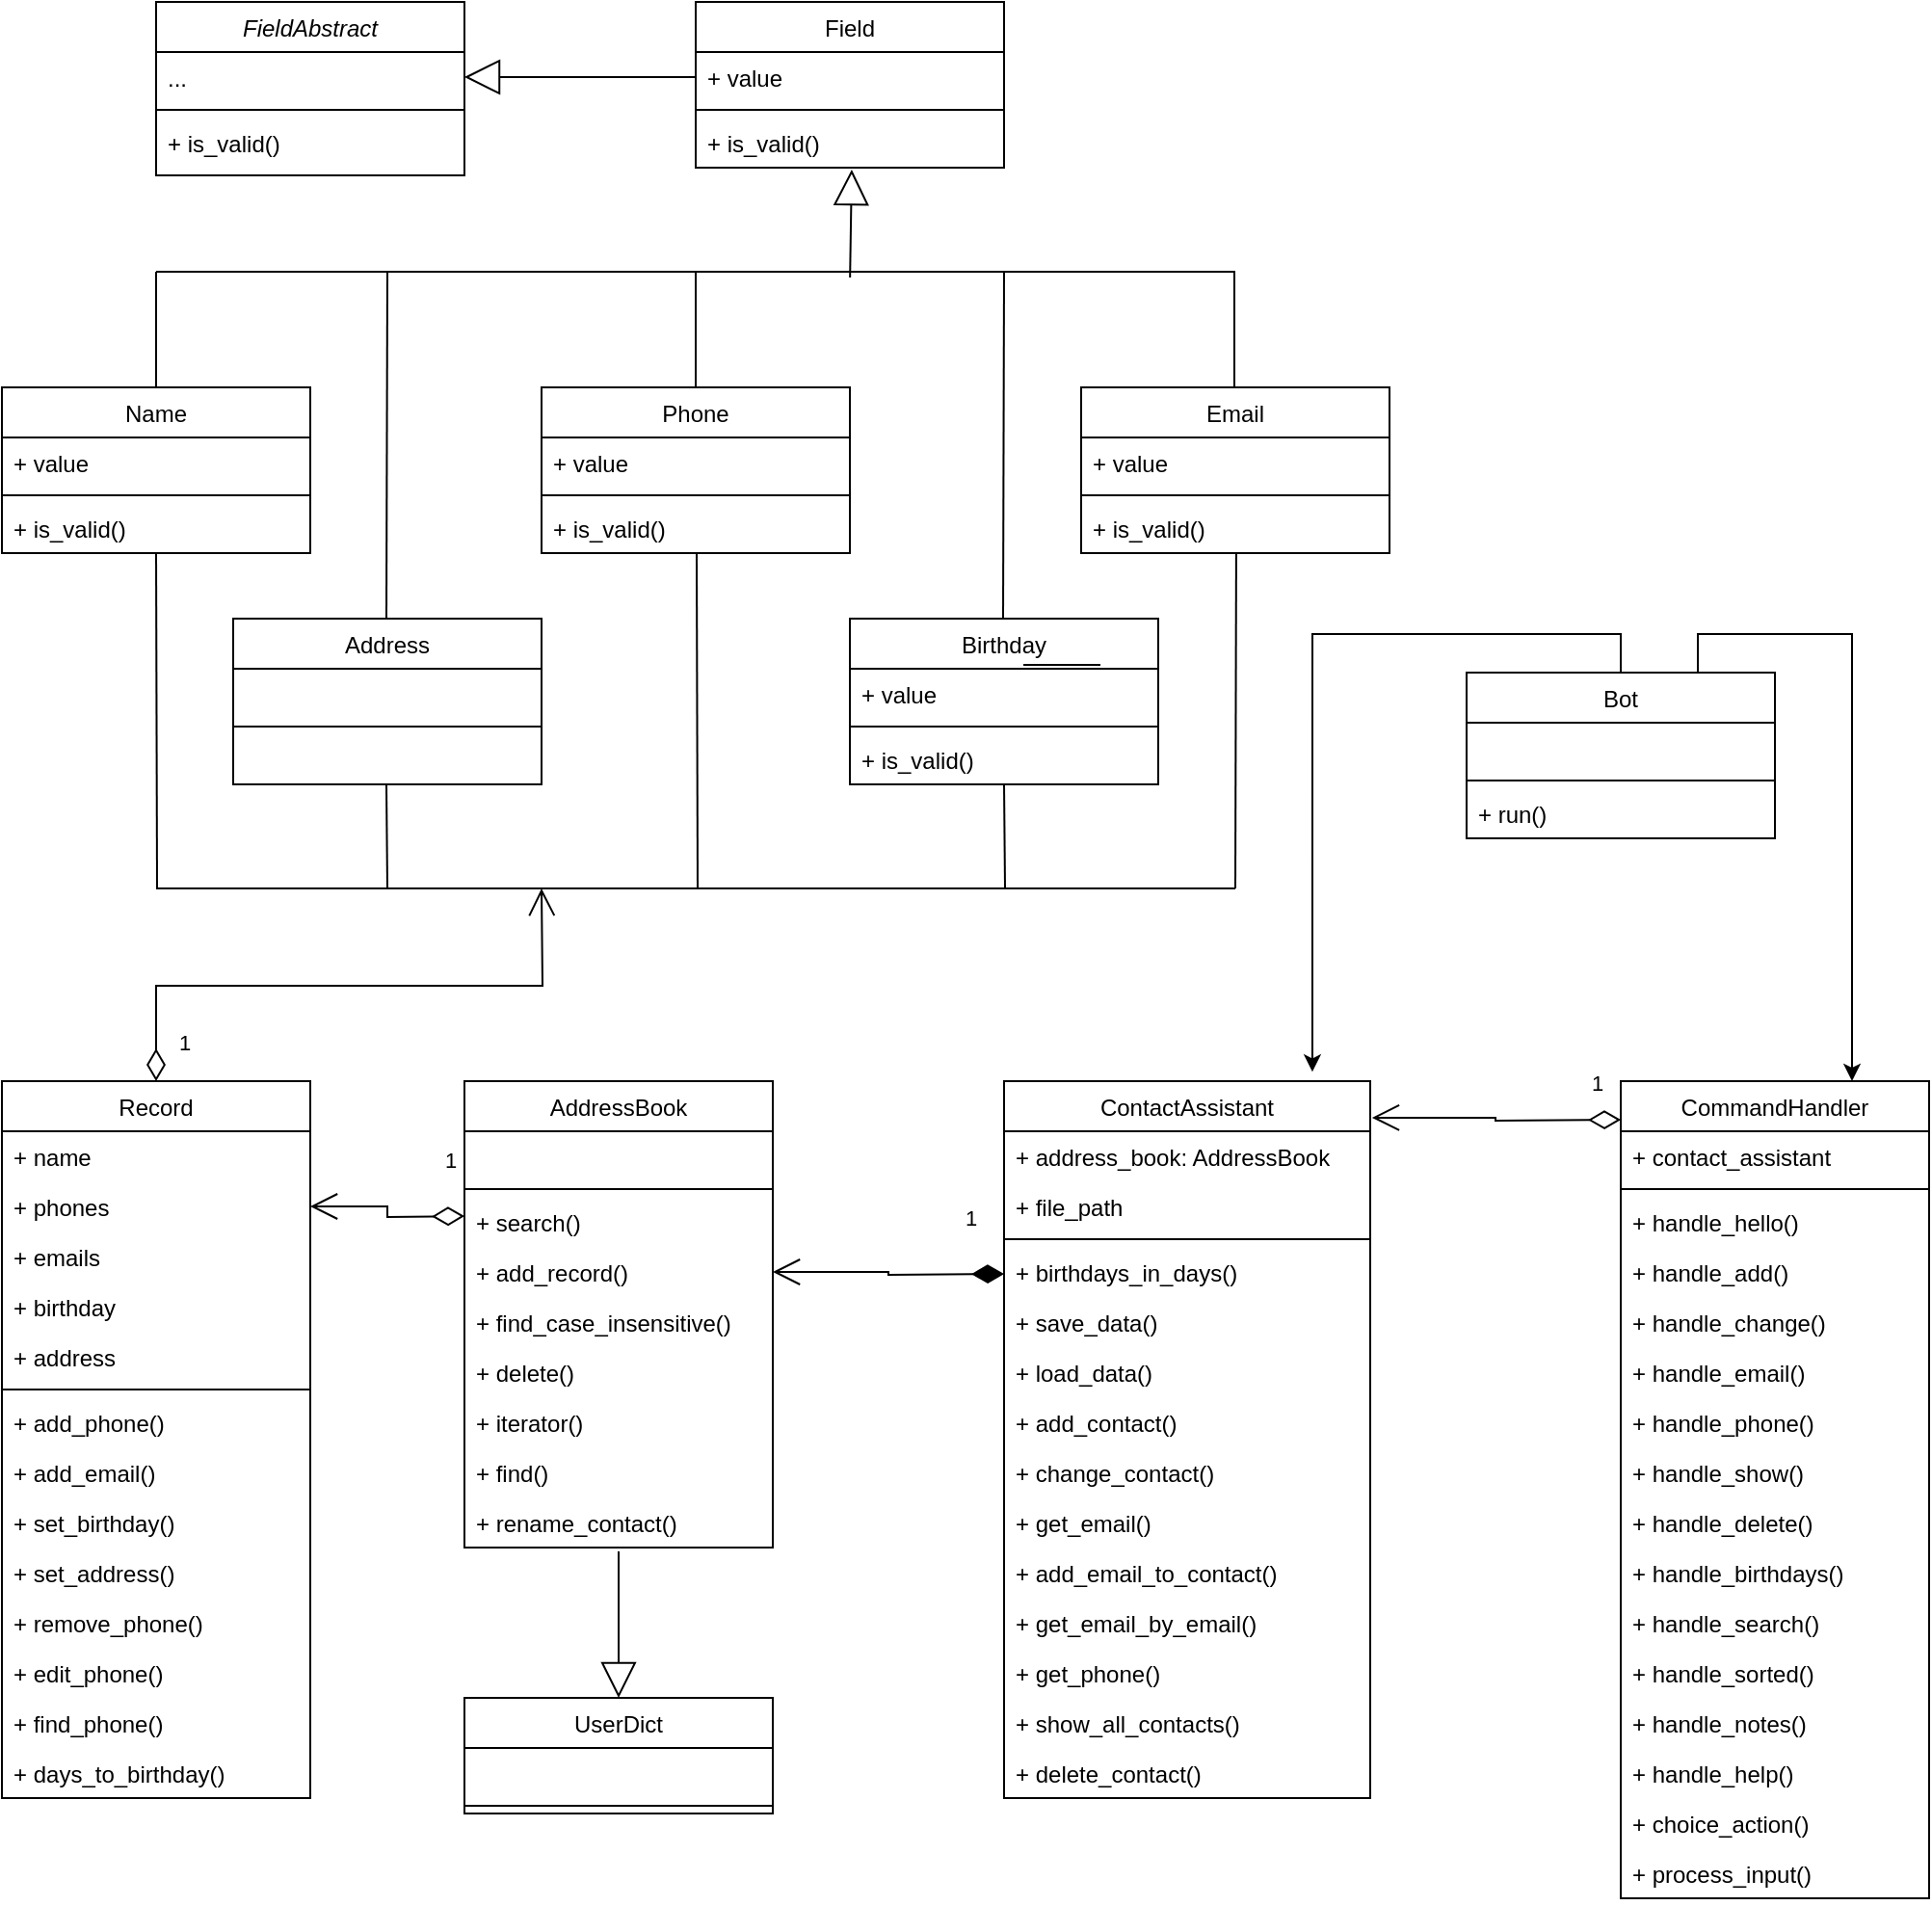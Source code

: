 <mxfile version="24.0.0" type="github">
  <diagram id="C5RBs43oDa-KdzZeNtuy" name="Page-1">
    <mxGraphModel dx="1394" dy="820" grid="1" gridSize="10" guides="1" tooltips="1" connect="1" arrows="1" fold="1" page="1" pageScale="1" pageWidth="827" pageHeight="1169" math="0" shadow="0">
      <root>
        <mxCell id="WIyWlLk6GJQsqaUBKTNV-0" />
        <mxCell id="WIyWlLk6GJQsqaUBKTNV-1" parent="WIyWlLk6GJQsqaUBKTNV-0" />
        <mxCell id="TdaEQUvyKpU_Swf0FTRU-17" value="FieldAbstract" style="swimlane;fontStyle=2;align=center;verticalAlign=top;childLayout=stackLayout;horizontal=1;startSize=26;horizontalStack=0;resizeParent=1;resizeLast=0;collapsible=1;marginBottom=0;rounded=0;shadow=0;strokeWidth=1;" vertex="1" parent="WIyWlLk6GJQsqaUBKTNV-1">
          <mxGeometry x="120" y="80" width="160" height="90" as="geometry">
            <mxRectangle x="230" y="140" width="160" height="26" as="alternateBounds" />
          </mxGeometry>
        </mxCell>
        <mxCell id="TdaEQUvyKpU_Swf0FTRU-20" value="..." style="text;align=left;verticalAlign=top;spacingLeft=4;spacingRight=4;overflow=hidden;rotatable=0;points=[[0,0.5],[1,0.5]];portConstraint=eastwest;rounded=0;shadow=0;html=0;" vertex="1" parent="TdaEQUvyKpU_Swf0FTRU-17">
          <mxGeometry y="26" width="160" height="26" as="geometry" />
        </mxCell>
        <mxCell id="TdaEQUvyKpU_Swf0FTRU-21" value="" style="line;html=1;strokeWidth=1;align=left;verticalAlign=middle;spacingTop=-1;spacingLeft=3;spacingRight=3;rotatable=0;labelPosition=right;points=[];portConstraint=eastwest;" vertex="1" parent="TdaEQUvyKpU_Swf0FTRU-17">
          <mxGeometry y="52" width="160" height="8" as="geometry" />
        </mxCell>
        <mxCell id="TdaEQUvyKpU_Swf0FTRU-22" value="+ is_valid()" style="text;align=left;verticalAlign=top;spacingLeft=4;spacingRight=4;overflow=hidden;rotatable=0;points=[[0,0.5],[1,0.5]];portConstraint=eastwest;" vertex="1" parent="TdaEQUvyKpU_Swf0FTRU-17">
          <mxGeometry y="60" width="160" height="26" as="geometry" />
        </mxCell>
        <mxCell id="TdaEQUvyKpU_Swf0FTRU-23" value="&lt;span style=&quot;font-weight: normal;&quot;&gt;Field&lt;/span&gt;" style="swimlane;fontStyle=1;align=center;verticalAlign=top;childLayout=stackLayout;horizontal=1;startSize=26;horizontalStack=0;resizeParent=1;resizeParentMax=0;resizeLast=0;collapsible=1;marginBottom=0;whiteSpace=wrap;html=1;" vertex="1" parent="WIyWlLk6GJQsqaUBKTNV-1">
          <mxGeometry x="400" y="80" width="160" height="86" as="geometry" />
        </mxCell>
        <mxCell id="TdaEQUvyKpU_Swf0FTRU-24" value="+ value" style="text;strokeColor=none;fillColor=none;align=left;verticalAlign=top;spacingLeft=4;spacingRight=4;overflow=hidden;rotatable=0;points=[[0,0.5],[1,0.5]];portConstraint=eastwest;whiteSpace=wrap;html=1;" vertex="1" parent="TdaEQUvyKpU_Swf0FTRU-23">
          <mxGeometry y="26" width="160" height="26" as="geometry" />
        </mxCell>
        <mxCell id="TdaEQUvyKpU_Swf0FTRU-25" value="" style="line;strokeWidth=1;fillColor=none;align=left;verticalAlign=middle;spacingTop=-1;spacingLeft=3;spacingRight=3;rotatable=0;labelPosition=right;points=[];portConstraint=eastwest;strokeColor=inherit;" vertex="1" parent="TdaEQUvyKpU_Swf0FTRU-23">
          <mxGeometry y="52" width="160" height="8" as="geometry" />
        </mxCell>
        <mxCell id="TdaEQUvyKpU_Swf0FTRU-26" value="+&amp;nbsp;is_valid()" style="text;strokeColor=none;fillColor=none;align=left;verticalAlign=top;spacingLeft=4;spacingRight=4;overflow=hidden;rotatable=0;points=[[0,0.5],[1,0.5]];portConstraint=eastwest;whiteSpace=wrap;html=1;" vertex="1" parent="TdaEQUvyKpU_Swf0FTRU-23">
          <mxGeometry y="60" width="160" height="26" as="geometry" />
        </mxCell>
        <mxCell id="TdaEQUvyKpU_Swf0FTRU-28" value="" style="endArrow=block;endSize=16;endFill=0;html=1;rounded=0;exitX=0;exitY=0.5;exitDx=0;exitDy=0;entryX=1;entryY=0.5;entryDx=0;entryDy=0;" edge="1" parent="WIyWlLk6GJQsqaUBKTNV-1" source="TdaEQUvyKpU_Swf0FTRU-24" target="TdaEQUvyKpU_Swf0FTRU-20">
          <mxGeometry width="160" relative="1" as="geometry">
            <mxPoint x="230" y="250" as="sourcePoint" />
            <mxPoint x="390" y="250" as="targetPoint" />
          </mxGeometry>
        </mxCell>
        <mxCell id="TdaEQUvyKpU_Swf0FTRU-29" value="&lt;span style=&quot;font-weight: normal;&quot;&gt;Name&lt;/span&gt;" style="swimlane;fontStyle=1;align=center;verticalAlign=top;childLayout=stackLayout;horizontal=1;startSize=26;horizontalStack=0;resizeParent=1;resizeParentMax=0;resizeLast=0;collapsible=1;marginBottom=0;whiteSpace=wrap;html=1;" vertex="1" parent="WIyWlLk6GJQsqaUBKTNV-1">
          <mxGeometry x="40" y="280" width="160" height="86" as="geometry" />
        </mxCell>
        <mxCell id="TdaEQUvyKpU_Swf0FTRU-30" value="+ value" style="text;strokeColor=none;fillColor=none;align=left;verticalAlign=top;spacingLeft=4;spacingRight=4;overflow=hidden;rotatable=0;points=[[0,0.5],[1,0.5]];portConstraint=eastwest;whiteSpace=wrap;html=1;" vertex="1" parent="TdaEQUvyKpU_Swf0FTRU-29">
          <mxGeometry y="26" width="160" height="26" as="geometry" />
        </mxCell>
        <mxCell id="TdaEQUvyKpU_Swf0FTRU-31" value="" style="line;strokeWidth=1;fillColor=none;align=left;verticalAlign=middle;spacingTop=-1;spacingLeft=3;spacingRight=3;rotatable=0;labelPosition=right;points=[];portConstraint=eastwest;strokeColor=inherit;" vertex="1" parent="TdaEQUvyKpU_Swf0FTRU-29">
          <mxGeometry y="52" width="160" height="8" as="geometry" />
        </mxCell>
        <mxCell id="TdaEQUvyKpU_Swf0FTRU-32" value="+&amp;nbsp;is_valid()" style="text;strokeColor=none;fillColor=none;align=left;verticalAlign=top;spacingLeft=4;spacingRight=4;overflow=hidden;rotatable=0;points=[[0,0.5],[1,0.5]];portConstraint=eastwest;whiteSpace=wrap;html=1;" vertex="1" parent="TdaEQUvyKpU_Swf0FTRU-29">
          <mxGeometry y="60" width="160" height="26" as="geometry" />
        </mxCell>
        <mxCell id="TdaEQUvyKpU_Swf0FTRU-33" value="&lt;span style=&quot;font-weight: normal;&quot;&gt;Phone&lt;/span&gt;" style="swimlane;fontStyle=1;align=center;verticalAlign=top;childLayout=stackLayout;horizontal=1;startSize=26;horizontalStack=0;resizeParent=1;resizeParentMax=0;resizeLast=0;collapsible=1;marginBottom=0;whiteSpace=wrap;html=1;" vertex="1" parent="WIyWlLk6GJQsqaUBKTNV-1">
          <mxGeometry x="320" y="280" width="160" height="86" as="geometry" />
        </mxCell>
        <mxCell id="TdaEQUvyKpU_Swf0FTRU-34" value="+ value" style="text;strokeColor=none;fillColor=none;align=left;verticalAlign=top;spacingLeft=4;spacingRight=4;overflow=hidden;rotatable=0;points=[[0,0.5],[1,0.5]];portConstraint=eastwest;whiteSpace=wrap;html=1;" vertex="1" parent="TdaEQUvyKpU_Swf0FTRU-33">
          <mxGeometry y="26" width="160" height="26" as="geometry" />
        </mxCell>
        <mxCell id="TdaEQUvyKpU_Swf0FTRU-35" value="" style="line;strokeWidth=1;fillColor=none;align=left;verticalAlign=middle;spacingTop=-1;spacingLeft=3;spacingRight=3;rotatable=0;labelPosition=right;points=[];portConstraint=eastwest;strokeColor=inherit;" vertex="1" parent="TdaEQUvyKpU_Swf0FTRU-33">
          <mxGeometry y="52" width="160" height="8" as="geometry" />
        </mxCell>
        <mxCell id="TdaEQUvyKpU_Swf0FTRU-36" value="+&amp;nbsp;is_valid()" style="text;strokeColor=none;fillColor=none;align=left;verticalAlign=top;spacingLeft=4;spacingRight=4;overflow=hidden;rotatable=0;points=[[0,0.5],[1,0.5]];portConstraint=eastwest;whiteSpace=wrap;html=1;" vertex="1" parent="TdaEQUvyKpU_Swf0FTRU-33">
          <mxGeometry y="60" width="160" height="26" as="geometry" />
        </mxCell>
        <mxCell id="TdaEQUvyKpU_Swf0FTRU-37" value="&lt;span style=&quot;font-weight: normal;&quot;&gt;Email&lt;/span&gt;" style="swimlane;fontStyle=1;align=center;verticalAlign=top;childLayout=stackLayout;horizontal=1;startSize=26;horizontalStack=0;resizeParent=1;resizeParentMax=0;resizeLast=0;collapsible=1;marginBottom=0;whiteSpace=wrap;html=1;" vertex="1" parent="WIyWlLk6GJQsqaUBKTNV-1">
          <mxGeometry x="600" y="280" width="160" height="86" as="geometry" />
        </mxCell>
        <mxCell id="TdaEQUvyKpU_Swf0FTRU-38" value="+ value" style="text;strokeColor=none;fillColor=none;align=left;verticalAlign=top;spacingLeft=4;spacingRight=4;overflow=hidden;rotatable=0;points=[[0,0.5],[1,0.5]];portConstraint=eastwest;whiteSpace=wrap;html=1;" vertex="1" parent="TdaEQUvyKpU_Swf0FTRU-37">
          <mxGeometry y="26" width="160" height="26" as="geometry" />
        </mxCell>
        <mxCell id="TdaEQUvyKpU_Swf0FTRU-39" value="" style="line;strokeWidth=1;fillColor=none;align=left;verticalAlign=middle;spacingTop=-1;spacingLeft=3;spacingRight=3;rotatable=0;labelPosition=right;points=[];portConstraint=eastwest;strokeColor=inherit;" vertex="1" parent="TdaEQUvyKpU_Swf0FTRU-37">
          <mxGeometry y="52" width="160" height="8" as="geometry" />
        </mxCell>
        <mxCell id="TdaEQUvyKpU_Swf0FTRU-40" value="+&amp;nbsp;is_valid()" style="text;strokeColor=none;fillColor=none;align=left;verticalAlign=top;spacingLeft=4;spacingRight=4;overflow=hidden;rotatable=0;points=[[0,0.5],[1,0.5]];portConstraint=eastwest;whiteSpace=wrap;html=1;" vertex="1" parent="TdaEQUvyKpU_Swf0FTRU-37">
          <mxGeometry y="60" width="160" height="26" as="geometry" />
        </mxCell>
        <mxCell id="TdaEQUvyKpU_Swf0FTRU-41" value="&lt;span style=&quot;font-weight: 400;&quot;&gt;Address&lt;/span&gt;" style="swimlane;fontStyle=1;align=center;verticalAlign=top;childLayout=stackLayout;horizontal=1;startSize=26;horizontalStack=0;resizeParent=1;resizeParentMax=0;resizeLast=0;collapsible=1;marginBottom=0;whiteSpace=wrap;html=1;" vertex="1" parent="WIyWlLk6GJQsqaUBKTNV-1">
          <mxGeometry x="160" y="400" width="160" height="86" as="geometry" />
        </mxCell>
        <mxCell id="TdaEQUvyKpU_Swf0FTRU-42" value="&amp;nbsp;" style="text;strokeColor=none;fillColor=none;align=left;verticalAlign=top;spacingLeft=4;spacingRight=4;overflow=hidden;rotatable=0;points=[[0,0.5],[1,0.5]];portConstraint=eastwest;whiteSpace=wrap;html=1;" vertex="1" parent="TdaEQUvyKpU_Swf0FTRU-41">
          <mxGeometry y="26" width="160" height="26" as="geometry" />
        </mxCell>
        <mxCell id="TdaEQUvyKpU_Swf0FTRU-43" value="" style="line;strokeWidth=1;fillColor=none;align=left;verticalAlign=middle;spacingTop=-1;spacingLeft=3;spacingRight=3;rotatable=0;labelPosition=right;points=[];portConstraint=eastwest;strokeColor=inherit;" vertex="1" parent="TdaEQUvyKpU_Swf0FTRU-41">
          <mxGeometry y="52" width="160" height="8" as="geometry" />
        </mxCell>
        <mxCell id="TdaEQUvyKpU_Swf0FTRU-44" value="&amp;nbsp;" style="text;strokeColor=none;fillColor=none;align=left;verticalAlign=top;spacingLeft=4;spacingRight=4;overflow=hidden;rotatable=0;points=[[0,0.5],[1,0.5]];portConstraint=eastwest;whiteSpace=wrap;html=1;" vertex="1" parent="TdaEQUvyKpU_Swf0FTRU-41">
          <mxGeometry y="60" width="160" height="26" as="geometry" />
        </mxCell>
        <mxCell id="TdaEQUvyKpU_Swf0FTRU-45" value="&lt;span style=&quot;font-weight: 400;&quot;&gt;Birthday&lt;/span&gt;" style="swimlane;fontStyle=1;align=center;verticalAlign=top;childLayout=stackLayout;horizontal=1;startSize=26;horizontalStack=0;resizeParent=1;resizeParentMax=0;resizeLast=0;collapsible=1;marginBottom=0;whiteSpace=wrap;html=1;" vertex="1" parent="WIyWlLk6GJQsqaUBKTNV-1">
          <mxGeometry x="480" y="400" width="160" height="86" as="geometry" />
        </mxCell>
        <mxCell id="TdaEQUvyKpU_Swf0FTRU-46" value="+ value" style="text;strokeColor=none;fillColor=none;align=left;verticalAlign=top;spacingLeft=4;spacingRight=4;overflow=hidden;rotatable=0;points=[[0,0.5],[1,0.5]];portConstraint=eastwest;whiteSpace=wrap;html=1;" vertex="1" parent="TdaEQUvyKpU_Swf0FTRU-45">
          <mxGeometry y="26" width="160" height="26" as="geometry" />
        </mxCell>
        <mxCell id="TdaEQUvyKpU_Swf0FTRU-47" value="" style="line;strokeWidth=1;fillColor=none;align=left;verticalAlign=middle;spacingTop=-1;spacingLeft=3;spacingRight=3;rotatable=0;labelPosition=right;points=[];portConstraint=eastwest;strokeColor=inherit;" vertex="1" parent="TdaEQUvyKpU_Swf0FTRU-45">
          <mxGeometry y="52" width="160" height="8" as="geometry" />
        </mxCell>
        <mxCell id="TdaEQUvyKpU_Swf0FTRU-48" value="+&amp;nbsp;is_valid()" style="text;strokeColor=none;fillColor=none;align=left;verticalAlign=top;spacingLeft=4;spacingRight=4;overflow=hidden;rotatable=0;points=[[0,0.5],[1,0.5]];portConstraint=eastwest;whiteSpace=wrap;html=1;" vertex="1" parent="TdaEQUvyKpU_Swf0FTRU-45">
          <mxGeometry y="60" width="160" height="26" as="geometry" />
        </mxCell>
        <mxCell id="TdaEQUvyKpU_Swf0FTRU-49" value="" style="endArrow=block;endSize=16;endFill=0;html=1;rounded=0;entryX=0.506;entryY=1.038;entryDx=0;entryDy=0;entryPerimeter=0;exitX=0.643;exitY=0.375;exitDx=0;exitDy=0;exitPerimeter=0;" edge="1" parent="WIyWlLk6GJQsqaUBKTNV-1" target="TdaEQUvyKpU_Swf0FTRU-26">
          <mxGeometry width="160" relative="1" as="geometry">
            <mxPoint x="480.08" y="223" as="sourcePoint" />
            <mxPoint x="480" y="190" as="targetPoint" />
          </mxGeometry>
        </mxCell>
        <mxCell id="TdaEQUvyKpU_Swf0FTRU-50" value="" style="line;strokeWidth=1;fillColor=none;align=left;verticalAlign=middle;spacingTop=-1;spacingLeft=3;spacingRight=3;rotatable=0;labelPosition=right;points=[];portConstraint=eastwest;strokeColor=inherit;" vertex="1" parent="WIyWlLk6GJQsqaUBKTNV-1">
          <mxGeometry x="570" y="420" width="40" height="8" as="geometry" />
        </mxCell>
        <mxCell id="TdaEQUvyKpU_Swf0FTRU-60" value="" style="endArrow=none;html=1;rounded=0;" edge="1" parent="WIyWlLk6GJQsqaUBKTNV-1">
          <mxGeometry width="50" height="50" relative="1" as="geometry">
            <mxPoint x="120" y="220" as="sourcePoint" />
            <mxPoint x="680" y="220" as="targetPoint" />
          </mxGeometry>
        </mxCell>
        <mxCell id="TdaEQUvyKpU_Swf0FTRU-61" value="" style="endArrow=none;html=1;rounded=0;" edge="1" parent="WIyWlLk6GJQsqaUBKTNV-1">
          <mxGeometry width="50" height="50" relative="1" as="geometry">
            <mxPoint x="120" y="280" as="sourcePoint" />
            <mxPoint x="120" y="220" as="targetPoint" />
          </mxGeometry>
        </mxCell>
        <mxCell id="TdaEQUvyKpU_Swf0FTRU-62" value="" style="endArrow=none;html=1;rounded=0;" edge="1" parent="WIyWlLk6GJQsqaUBKTNV-1">
          <mxGeometry width="50" height="50" relative="1" as="geometry">
            <mxPoint x="400" y="280" as="sourcePoint" />
            <mxPoint x="400" y="220" as="targetPoint" />
          </mxGeometry>
        </mxCell>
        <mxCell id="TdaEQUvyKpU_Swf0FTRU-63" value="" style="endArrow=none;html=1;rounded=0;" edge="1" parent="WIyWlLk6GJQsqaUBKTNV-1">
          <mxGeometry width="50" height="50" relative="1" as="geometry">
            <mxPoint x="679.5" y="280" as="sourcePoint" />
            <mxPoint x="679.5" y="220" as="targetPoint" />
          </mxGeometry>
        </mxCell>
        <mxCell id="TdaEQUvyKpU_Swf0FTRU-64" value="" style="endArrow=none;html=1;rounded=0;" edge="1" parent="WIyWlLk6GJQsqaUBKTNV-1">
          <mxGeometry width="50" height="50" relative="1" as="geometry">
            <mxPoint x="239.5" y="400" as="sourcePoint" />
            <mxPoint x="240" y="220" as="targetPoint" />
          </mxGeometry>
        </mxCell>
        <mxCell id="TdaEQUvyKpU_Swf0FTRU-65" value="" style="endArrow=none;html=1;rounded=0;" edge="1" parent="WIyWlLk6GJQsqaUBKTNV-1">
          <mxGeometry width="50" height="50" relative="1" as="geometry">
            <mxPoint x="559.5" y="400" as="sourcePoint" />
            <mxPoint x="560" y="220" as="targetPoint" />
          </mxGeometry>
        </mxCell>
        <mxCell id="TdaEQUvyKpU_Swf0FTRU-66" value="&lt;span style=&quot;font-weight: 400;&quot;&gt;Record&lt;/span&gt;" style="swimlane;fontStyle=1;align=center;verticalAlign=top;childLayout=stackLayout;horizontal=1;startSize=26;horizontalStack=0;resizeParent=1;resizeParentMax=0;resizeLast=0;collapsible=1;marginBottom=0;whiteSpace=wrap;html=1;" vertex="1" parent="WIyWlLk6GJQsqaUBKTNV-1">
          <mxGeometry x="40" y="640" width="160" height="372" as="geometry" />
        </mxCell>
        <mxCell id="TdaEQUvyKpU_Swf0FTRU-67" value="+ name" style="text;strokeColor=none;fillColor=none;align=left;verticalAlign=top;spacingLeft=4;spacingRight=4;overflow=hidden;rotatable=0;points=[[0,0.5],[1,0.5]];portConstraint=eastwest;whiteSpace=wrap;html=1;" vertex="1" parent="TdaEQUvyKpU_Swf0FTRU-66">
          <mxGeometry y="26" width="160" height="26" as="geometry" />
        </mxCell>
        <mxCell id="TdaEQUvyKpU_Swf0FTRU-70" value="+ phones" style="text;strokeColor=none;fillColor=none;align=left;verticalAlign=top;spacingLeft=4;spacingRight=4;overflow=hidden;rotatable=0;points=[[0,0.5],[1,0.5]];portConstraint=eastwest;whiteSpace=wrap;html=1;" vertex="1" parent="TdaEQUvyKpU_Swf0FTRU-66">
          <mxGeometry y="52" width="160" height="26" as="geometry" />
        </mxCell>
        <mxCell id="TdaEQUvyKpU_Swf0FTRU-73" value="+ emails" style="text;strokeColor=none;fillColor=none;align=left;verticalAlign=top;spacingLeft=4;spacingRight=4;overflow=hidden;rotatable=0;points=[[0,0.5],[1,0.5]];portConstraint=eastwest;whiteSpace=wrap;html=1;" vertex="1" parent="TdaEQUvyKpU_Swf0FTRU-66">
          <mxGeometry y="78" width="160" height="26" as="geometry" />
        </mxCell>
        <mxCell id="TdaEQUvyKpU_Swf0FTRU-72" value="+ birthday" style="text;strokeColor=none;fillColor=none;align=left;verticalAlign=top;spacingLeft=4;spacingRight=4;overflow=hidden;rotatable=0;points=[[0,0.5],[1,0.5]];portConstraint=eastwest;whiteSpace=wrap;html=1;" vertex="1" parent="TdaEQUvyKpU_Swf0FTRU-66">
          <mxGeometry y="104" width="160" height="26" as="geometry" />
        </mxCell>
        <mxCell id="TdaEQUvyKpU_Swf0FTRU-71" value="+ address" style="text;strokeColor=none;fillColor=none;align=left;verticalAlign=top;spacingLeft=4;spacingRight=4;overflow=hidden;rotatable=0;points=[[0,0.5],[1,0.5]];portConstraint=eastwest;whiteSpace=wrap;html=1;" vertex="1" parent="TdaEQUvyKpU_Swf0FTRU-66">
          <mxGeometry y="130" width="160" height="26" as="geometry" />
        </mxCell>
        <mxCell id="TdaEQUvyKpU_Swf0FTRU-68" value="" style="line;strokeWidth=1;fillColor=none;align=left;verticalAlign=middle;spacingTop=-1;spacingLeft=3;spacingRight=3;rotatable=0;labelPosition=right;points=[];portConstraint=eastwest;strokeColor=inherit;" vertex="1" parent="TdaEQUvyKpU_Swf0FTRU-66">
          <mxGeometry y="156" width="160" height="8" as="geometry" />
        </mxCell>
        <mxCell id="TdaEQUvyKpU_Swf0FTRU-78" value="+ add_phone()" style="text;strokeColor=none;fillColor=none;align=left;verticalAlign=top;spacingLeft=4;spacingRight=4;overflow=hidden;rotatable=0;points=[[0,0.5],[1,0.5]];portConstraint=eastwest;whiteSpace=wrap;html=1;" vertex="1" parent="TdaEQUvyKpU_Swf0FTRU-66">
          <mxGeometry y="164" width="160" height="26" as="geometry" />
        </mxCell>
        <mxCell id="TdaEQUvyKpU_Swf0FTRU-80" value="+ add_email()" style="text;strokeColor=none;fillColor=none;align=left;verticalAlign=top;spacingLeft=4;spacingRight=4;overflow=hidden;rotatable=0;points=[[0,0.5],[1,0.5]];portConstraint=eastwest;whiteSpace=wrap;html=1;" vertex="1" parent="TdaEQUvyKpU_Swf0FTRU-66">
          <mxGeometry y="190" width="160" height="26" as="geometry" />
        </mxCell>
        <mxCell id="TdaEQUvyKpU_Swf0FTRU-79" value="+ set_birthday()" style="text;strokeColor=none;fillColor=none;align=left;verticalAlign=top;spacingLeft=4;spacingRight=4;overflow=hidden;rotatable=0;points=[[0,0.5],[1,0.5]];portConstraint=eastwest;whiteSpace=wrap;html=1;" vertex="1" parent="TdaEQUvyKpU_Swf0FTRU-66">
          <mxGeometry y="216" width="160" height="26" as="geometry" />
        </mxCell>
        <mxCell id="TdaEQUvyKpU_Swf0FTRU-92" value="+ set_address()" style="text;strokeColor=none;fillColor=none;align=left;verticalAlign=top;spacingLeft=4;spacingRight=4;overflow=hidden;rotatable=0;points=[[0,0.5],[1,0.5]];portConstraint=eastwest;whiteSpace=wrap;html=1;" vertex="1" parent="TdaEQUvyKpU_Swf0FTRU-66">
          <mxGeometry y="242" width="160" height="26" as="geometry" />
        </mxCell>
        <mxCell id="TdaEQUvyKpU_Swf0FTRU-93" value="+ remove_phone()" style="text;strokeColor=none;fillColor=none;align=left;verticalAlign=top;spacingLeft=4;spacingRight=4;overflow=hidden;rotatable=0;points=[[0,0.5],[1,0.5]];portConstraint=eastwest;whiteSpace=wrap;html=1;" vertex="1" parent="TdaEQUvyKpU_Swf0FTRU-66">
          <mxGeometry y="268" width="160" height="26" as="geometry" />
        </mxCell>
        <mxCell id="TdaEQUvyKpU_Swf0FTRU-91" value="+ edit_phone()" style="text;strokeColor=none;fillColor=none;align=left;verticalAlign=top;spacingLeft=4;spacingRight=4;overflow=hidden;rotatable=0;points=[[0,0.5],[1,0.5]];portConstraint=eastwest;whiteSpace=wrap;html=1;" vertex="1" parent="TdaEQUvyKpU_Swf0FTRU-66">
          <mxGeometry y="294" width="160" height="26" as="geometry" />
        </mxCell>
        <mxCell id="TdaEQUvyKpU_Swf0FTRU-94" value="+ find_phone()" style="text;strokeColor=none;fillColor=none;align=left;verticalAlign=top;spacingLeft=4;spacingRight=4;overflow=hidden;rotatable=0;points=[[0,0.5],[1,0.5]];portConstraint=eastwest;whiteSpace=wrap;html=1;" vertex="1" parent="TdaEQUvyKpU_Swf0FTRU-66">
          <mxGeometry y="320" width="160" height="26" as="geometry" />
        </mxCell>
        <mxCell id="TdaEQUvyKpU_Swf0FTRU-95" value="+ days_to_birthday()" style="text;strokeColor=none;fillColor=none;align=left;verticalAlign=top;spacingLeft=4;spacingRight=4;overflow=hidden;rotatable=0;points=[[0,0.5],[1,0.5]];portConstraint=eastwest;whiteSpace=wrap;html=1;" vertex="1" parent="TdaEQUvyKpU_Swf0FTRU-66">
          <mxGeometry y="346" width="160" height="26" as="geometry" />
        </mxCell>
        <mxCell id="TdaEQUvyKpU_Swf0FTRU-84" value="" style="endArrow=none;html=1;rounded=0;" edge="1" parent="WIyWlLk6GJQsqaUBKTNV-1">
          <mxGeometry width="50" height="50" relative="1" as="geometry">
            <mxPoint x="120" y="540" as="sourcePoint" />
            <mxPoint x="680" y="540" as="targetPoint" />
          </mxGeometry>
        </mxCell>
        <mxCell id="TdaEQUvyKpU_Swf0FTRU-85" value="" style="endArrow=none;html=1;rounded=0;entryX=0.506;entryY=1.154;entryDx=0;entryDy=0;entryPerimeter=0;" edge="1" parent="WIyWlLk6GJQsqaUBKTNV-1">
          <mxGeometry width="50" height="50" relative="1" as="geometry">
            <mxPoint x="680" y="540" as="sourcePoint" />
            <mxPoint x="680.46" y="366.004" as="targetPoint" />
          </mxGeometry>
        </mxCell>
        <mxCell id="TdaEQUvyKpU_Swf0FTRU-86" value="" style="endArrow=none;html=1;rounded=0;entryX=0.506;entryY=1.154;entryDx=0;entryDy=0;entryPerimeter=0;" edge="1" parent="WIyWlLk6GJQsqaUBKTNV-1">
          <mxGeometry width="50" height="50" relative="1" as="geometry">
            <mxPoint x="401" y="540" as="sourcePoint" />
            <mxPoint x="400.5" y="366" as="targetPoint" />
          </mxGeometry>
        </mxCell>
        <mxCell id="TdaEQUvyKpU_Swf0FTRU-87" value="" style="endArrow=none;html=1;rounded=0;entryX=0.506;entryY=1.154;entryDx=0;entryDy=0;entryPerimeter=0;" edge="1" parent="WIyWlLk6GJQsqaUBKTNV-1">
          <mxGeometry width="50" height="50" relative="1" as="geometry">
            <mxPoint x="120.5" y="540" as="sourcePoint" />
            <mxPoint x="120" y="366" as="targetPoint" />
          </mxGeometry>
        </mxCell>
        <mxCell id="TdaEQUvyKpU_Swf0FTRU-88" value="" style="endArrow=none;html=1;rounded=0;" edge="1" parent="WIyWlLk6GJQsqaUBKTNV-1">
          <mxGeometry width="50" height="50" relative="1" as="geometry">
            <mxPoint x="240" y="540" as="sourcePoint" />
            <mxPoint x="239.5" y="486" as="targetPoint" />
          </mxGeometry>
        </mxCell>
        <mxCell id="TdaEQUvyKpU_Swf0FTRU-89" value="" style="endArrow=none;html=1;rounded=0;" edge="1" parent="WIyWlLk6GJQsqaUBKTNV-1">
          <mxGeometry width="50" height="50" relative="1" as="geometry">
            <mxPoint x="560.5" y="540" as="sourcePoint" />
            <mxPoint x="560" y="486" as="targetPoint" />
          </mxGeometry>
        </mxCell>
        <mxCell id="TdaEQUvyKpU_Swf0FTRU-90" value="1" style="endArrow=open;html=1;endSize=12;startArrow=diamondThin;startSize=14;startFill=0;edgeStyle=orthogonalEdgeStyle;align=left;verticalAlign=bottom;rounded=0;exitX=0.5;exitY=0;exitDx=0;exitDy=0;" edge="1" parent="WIyWlLk6GJQsqaUBKTNV-1" source="TdaEQUvyKpU_Swf0FTRU-66">
          <mxGeometry x="-0.923" y="-10" relative="1" as="geometry">
            <mxPoint x="240" y="600" as="sourcePoint" />
            <mxPoint x="320" y="540" as="targetPoint" />
            <mxPoint as="offset" />
          </mxGeometry>
        </mxCell>
        <mxCell id="TdaEQUvyKpU_Swf0FTRU-97" value="&lt;span style=&quot;font-weight: 400;&quot;&gt;AddressBook&lt;/span&gt;" style="swimlane;fontStyle=1;align=center;verticalAlign=top;childLayout=stackLayout;horizontal=1;startSize=26;horizontalStack=0;resizeParent=1;resizeParentMax=0;resizeLast=0;collapsible=1;marginBottom=0;whiteSpace=wrap;html=1;" vertex="1" parent="WIyWlLk6GJQsqaUBKTNV-1">
          <mxGeometry x="280" y="640" width="160" height="242" as="geometry" />
        </mxCell>
        <mxCell id="TdaEQUvyKpU_Swf0FTRU-98" value="&amp;nbsp;" style="text;strokeColor=none;fillColor=none;align=left;verticalAlign=top;spacingLeft=4;spacingRight=4;overflow=hidden;rotatable=0;points=[[0,0.5],[1,0.5]];portConstraint=eastwest;whiteSpace=wrap;html=1;" vertex="1" parent="TdaEQUvyKpU_Swf0FTRU-97">
          <mxGeometry y="26" width="160" height="26" as="geometry" />
        </mxCell>
        <mxCell id="TdaEQUvyKpU_Swf0FTRU-99" value="" style="line;strokeWidth=1;fillColor=none;align=left;verticalAlign=middle;spacingTop=-1;spacingLeft=3;spacingRight=3;rotatable=0;labelPosition=right;points=[];portConstraint=eastwest;strokeColor=inherit;" vertex="1" parent="TdaEQUvyKpU_Swf0FTRU-97">
          <mxGeometry y="52" width="160" height="8" as="geometry" />
        </mxCell>
        <mxCell id="TdaEQUvyKpU_Swf0FTRU-100" value="+ search()" style="text;strokeColor=none;fillColor=none;align=left;verticalAlign=top;spacingLeft=4;spacingRight=4;overflow=hidden;rotatable=0;points=[[0,0.5],[1,0.5]];portConstraint=eastwest;whiteSpace=wrap;html=1;" vertex="1" parent="TdaEQUvyKpU_Swf0FTRU-97">
          <mxGeometry y="60" width="160" height="26" as="geometry" />
        </mxCell>
        <mxCell id="TdaEQUvyKpU_Swf0FTRU-107" value="+ add_record()" style="text;strokeColor=none;fillColor=none;align=left;verticalAlign=top;spacingLeft=4;spacingRight=4;overflow=hidden;rotatable=0;points=[[0,0.5],[1,0.5]];portConstraint=eastwest;whiteSpace=wrap;html=1;" vertex="1" parent="TdaEQUvyKpU_Swf0FTRU-97">
          <mxGeometry y="86" width="160" height="26" as="geometry" />
        </mxCell>
        <mxCell id="TdaEQUvyKpU_Swf0FTRU-109" value="+ find_case_insensitive()" style="text;strokeColor=none;fillColor=none;align=left;verticalAlign=top;spacingLeft=4;spacingRight=4;overflow=hidden;rotatable=0;points=[[0,0.5],[1,0.5]];portConstraint=eastwest;whiteSpace=wrap;html=1;" vertex="1" parent="TdaEQUvyKpU_Swf0FTRU-97">
          <mxGeometry y="112" width="160" height="26" as="geometry" />
        </mxCell>
        <mxCell id="TdaEQUvyKpU_Swf0FTRU-111" value="+ delete()" style="text;strokeColor=none;fillColor=none;align=left;verticalAlign=top;spacingLeft=4;spacingRight=4;overflow=hidden;rotatable=0;points=[[0,0.5],[1,0.5]];portConstraint=eastwest;whiteSpace=wrap;html=1;" vertex="1" parent="TdaEQUvyKpU_Swf0FTRU-97">
          <mxGeometry y="138" width="160" height="26" as="geometry" />
        </mxCell>
        <mxCell id="TdaEQUvyKpU_Swf0FTRU-110" value="+ iterator()" style="text;strokeColor=none;fillColor=none;align=left;verticalAlign=top;spacingLeft=4;spacingRight=4;overflow=hidden;rotatable=0;points=[[0,0.5],[1,0.5]];portConstraint=eastwest;whiteSpace=wrap;html=1;" vertex="1" parent="TdaEQUvyKpU_Swf0FTRU-97">
          <mxGeometry y="164" width="160" height="26" as="geometry" />
        </mxCell>
        <mxCell id="TdaEQUvyKpU_Swf0FTRU-108" value="+ find()" style="text;strokeColor=none;fillColor=none;align=left;verticalAlign=top;spacingLeft=4;spacingRight=4;overflow=hidden;rotatable=0;points=[[0,0.5],[1,0.5]];portConstraint=eastwest;whiteSpace=wrap;html=1;" vertex="1" parent="TdaEQUvyKpU_Swf0FTRU-97">
          <mxGeometry y="190" width="160" height="26" as="geometry" />
        </mxCell>
        <mxCell id="TdaEQUvyKpU_Swf0FTRU-106" value="+ rename_contact()" style="text;strokeColor=none;fillColor=none;align=left;verticalAlign=top;spacingLeft=4;spacingRight=4;overflow=hidden;rotatable=0;points=[[0,0.5],[1,0.5]];portConstraint=eastwest;whiteSpace=wrap;html=1;" vertex="1" parent="TdaEQUvyKpU_Swf0FTRU-97">
          <mxGeometry y="216" width="160" height="26" as="geometry" />
        </mxCell>
        <mxCell id="TdaEQUvyKpU_Swf0FTRU-101" value="&lt;span style=&quot;font-weight: 400;&quot;&gt;UserDict&lt;/span&gt;" style="swimlane;fontStyle=1;align=center;verticalAlign=top;childLayout=stackLayout;horizontal=1;startSize=26;horizontalStack=0;resizeParent=1;resizeParentMax=0;resizeLast=0;collapsible=1;marginBottom=0;whiteSpace=wrap;html=1;" vertex="1" parent="WIyWlLk6GJQsqaUBKTNV-1">
          <mxGeometry x="280" y="960" width="160" height="60" as="geometry" />
        </mxCell>
        <mxCell id="TdaEQUvyKpU_Swf0FTRU-102" value="&amp;nbsp;" style="text;strokeColor=none;fillColor=none;align=left;verticalAlign=top;spacingLeft=4;spacingRight=4;overflow=hidden;rotatable=0;points=[[0,0.5],[1,0.5]];portConstraint=eastwest;whiteSpace=wrap;html=1;" vertex="1" parent="TdaEQUvyKpU_Swf0FTRU-101">
          <mxGeometry y="26" width="160" height="26" as="geometry" />
        </mxCell>
        <mxCell id="TdaEQUvyKpU_Swf0FTRU-103" value="" style="line;strokeWidth=1;fillColor=none;align=left;verticalAlign=middle;spacingTop=-1;spacingLeft=3;spacingRight=3;rotatable=0;labelPosition=right;points=[];portConstraint=eastwest;strokeColor=inherit;" vertex="1" parent="TdaEQUvyKpU_Swf0FTRU-101">
          <mxGeometry y="52" width="160" height="8" as="geometry" />
        </mxCell>
        <mxCell id="TdaEQUvyKpU_Swf0FTRU-105" value="" style="endArrow=block;endSize=16;endFill=0;html=1;rounded=0;exitX=0.5;exitY=1.077;exitDx=0;exitDy=0;exitPerimeter=0;entryX=0.5;entryY=0;entryDx=0;entryDy=0;" edge="1" parent="WIyWlLk6GJQsqaUBKTNV-1" source="TdaEQUvyKpU_Swf0FTRU-106" target="TdaEQUvyKpU_Swf0FTRU-101">
          <mxGeometry width="160" relative="1" as="geometry">
            <mxPoint x="360" y="920" as="sourcePoint" />
            <mxPoint x="440" y="920" as="targetPoint" />
          </mxGeometry>
        </mxCell>
        <mxCell id="TdaEQUvyKpU_Swf0FTRU-113" value="&lt;span style=&quot;font-weight: 400;&quot;&gt;ContactAssistant&lt;/span&gt;" style="swimlane;fontStyle=1;align=center;verticalAlign=top;childLayout=stackLayout;horizontal=1;startSize=26;horizontalStack=0;resizeParent=1;resizeParentMax=0;resizeLast=0;collapsible=1;marginBottom=0;whiteSpace=wrap;html=1;" vertex="1" parent="WIyWlLk6GJQsqaUBKTNV-1">
          <mxGeometry x="560" y="640" width="190" height="372" as="geometry" />
        </mxCell>
        <mxCell id="TdaEQUvyKpU_Swf0FTRU-114" value="+ address_book: AddressBook" style="text;strokeColor=none;fillColor=none;align=left;verticalAlign=top;spacingLeft=4;spacingRight=4;overflow=hidden;rotatable=0;points=[[0,0.5],[1,0.5]];portConstraint=eastwest;whiteSpace=wrap;html=1;" vertex="1" parent="TdaEQUvyKpU_Swf0FTRU-113">
          <mxGeometry y="26" width="190" height="26" as="geometry" />
        </mxCell>
        <mxCell id="TdaEQUvyKpU_Swf0FTRU-117" value="+ file_path" style="text;strokeColor=none;fillColor=none;align=left;verticalAlign=top;spacingLeft=4;spacingRight=4;overflow=hidden;rotatable=0;points=[[0,0.5],[1,0.5]];portConstraint=eastwest;whiteSpace=wrap;html=1;" vertex="1" parent="TdaEQUvyKpU_Swf0FTRU-113">
          <mxGeometry y="52" width="190" height="26" as="geometry" />
        </mxCell>
        <mxCell id="TdaEQUvyKpU_Swf0FTRU-115" value="" style="line;strokeWidth=1;fillColor=none;align=left;verticalAlign=middle;spacingTop=-1;spacingLeft=3;spacingRight=3;rotatable=0;labelPosition=right;points=[];portConstraint=eastwest;strokeColor=inherit;" vertex="1" parent="TdaEQUvyKpU_Swf0FTRU-113">
          <mxGeometry y="78" width="190" height="8" as="geometry" />
        </mxCell>
        <mxCell id="TdaEQUvyKpU_Swf0FTRU-116" value="+ birthdays_in_days()" style="text;strokeColor=none;fillColor=none;align=left;verticalAlign=top;spacingLeft=4;spacingRight=4;overflow=hidden;rotatable=0;points=[[0,0.5],[1,0.5]];portConstraint=eastwest;whiteSpace=wrap;html=1;" vertex="1" parent="TdaEQUvyKpU_Swf0FTRU-113">
          <mxGeometry y="86" width="190" height="26" as="geometry" />
        </mxCell>
        <mxCell id="TdaEQUvyKpU_Swf0FTRU-120" value="+ save_data()" style="text;strokeColor=none;fillColor=none;align=left;verticalAlign=top;spacingLeft=4;spacingRight=4;overflow=hidden;rotatable=0;points=[[0,0.5],[1,0.5]];portConstraint=eastwest;whiteSpace=wrap;html=1;" vertex="1" parent="TdaEQUvyKpU_Swf0FTRU-113">
          <mxGeometry y="112" width="190" height="26" as="geometry" />
        </mxCell>
        <mxCell id="TdaEQUvyKpU_Swf0FTRU-121" value="+ load_data()" style="text;strokeColor=none;fillColor=none;align=left;verticalAlign=top;spacingLeft=4;spacingRight=4;overflow=hidden;rotatable=0;points=[[0,0.5],[1,0.5]];portConstraint=eastwest;whiteSpace=wrap;html=1;" vertex="1" parent="TdaEQUvyKpU_Swf0FTRU-113">
          <mxGeometry y="138" width="190" height="26" as="geometry" />
        </mxCell>
        <mxCell id="TdaEQUvyKpU_Swf0FTRU-122" value="+ add_contact()" style="text;strokeColor=none;fillColor=none;align=left;verticalAlign=top;spacingLeft=4;spacingRight=4;overflow=hidden;rotatable=0;points=[[0,0.5],[1,0.5]];portConstraint=eastwest;whiteSpace=wrap;html=1;" vertex="1" parent="TdaEQUvyKpU_Swf0FTRU-113">
          <mxGeometry y="164" width="190" height="26" as="geometry" />
        </mxCell>
        <mxCell id="TdaEQUvyKpU_Swf0FTRU-123" value="+ change_contact()" style="text;strokeColor=none;fillColor=none;align=left;verticalAlign=top;spacingLeft=4;spacingRight=4;overflow=hidden;rotatable=0;points=[[0,0.5],[1,0.5]];portConstraint=eastwest;whiteSpace=wrap;html=1;" vertex="1" parent="TdaEQUvyKpU_Swf0FTRU-113">
          <mxGeometry y="190" width="190" height="26" as="geometry" />
        </mxCell>
        <mxCell id="TdaEQUvyKpU_Swf0FTRU-124" value="+ get_email()" style="text;strokeColor=none;fillColor=none;align=left;verticalAlign=top;spacingLeft=4;spacingRight=4;overflow=hidden;rotatable=0;points=[[0,0.5],[1,0.5]];portConstraint=eastwest;whiteSpace=wrap;html=1;" vertex="1" parent="TdaEQUvyKpU_Swf0FTRU-113">
          <mxGeometry y="216" width="190" height="26" as="geometry" />
        </mxCell>
        <mxCell id="TdaEQUvyKpU_Swf0FTRU-125" value="+ add_email_to_contact()" style="text;strokeColor=none;fillColor=none;align=left;verticalAlign=top;spacingLeft=4;spacingRight=4;overflow=hidden;rotatable=0;points=[[0,0.5],[1,0.5]];portConstraint=eastwest;whiteSpace=wrap;html=1;" vertex="1" parent="TdaEQUvyKpU_Swf0FTRU-113">
          <mxGeometry y="242" width="190" height="26" as="geometry" />
        </mxCell>
        <mxCell id="TdaEQUvyKpU_Swf0FTRU-126" value="+ get_email_by_email()" style="text;strokeColor=none;fillColor=none;align=left;verticalAlign=top;spacingLeft=4;spacingRight=4;overflow=hidden;rotatable=0;points=[[0,0.5],[1,0.5]];portConstraint=eastwest;whiteSpace=wrap;html=1;" vertex="1" parent="TdaEQUvyKpU_Swf0FTRU-113">
          <mxGeometry y="268" width="190" height="26" as="geometry" />
        </mxCell>
        <mxCell id="TdaEQUvyKpU_Swf0FTRU-119" value="+ get_phone()" style="text;strokeColor=none;fillColor=none;align=left;verticalAlign=top;spacingLeft=4;spacingRight=4;overflow=hidden;rotatable=0;points=[[0,0.5],[1,0.5]];portConstraint=eastwest;whiteSpace=wrap;html=1;" vertex="1" parent="TdaEQUvyKpU_Swf0FTRU-113">
          <mxGeometry y="294" width="190" height="26" as="geometry" />
        </mxCell>
        <mxCell id="TdaEQUvyKpU_Swf0FTRU-127" value="+ show_all_contacts()" style="text;strokeColor=none;fillColor=none;align=left;verticalAlign=top;spacingLeft=4;spacingRight=4;overflow=hidden;rotatable=0;points=[[0,0.5],[1,0.5]];portConstraint=eastwest;whiteSpace=wrap;html=1;" vertex="1" parent="TdaEQUvyKpU_Swf0FTRU-113">
          <mxGeometry y="320" width="190" height="26" as="geometry" />
        </mxCell>
        <mxCell id="TdaEQUvyKpU_Swf0FTRU-128" value="+ delete_contact()" style="text;strokeColor=none;fillColor=none;align=left;verticalAlign=top;spacingLeft=4;spacingRight=4;overflow=hidden;rotatable=0;points=[[0,0.5],[1,0.5]];portConstraint=eastwest;whiteSpace=wrap;html=1;" vertex="1" parent="TdaEQUvyKpU_Swf0FTRU-113">
          <mxGeometry y="346" width="190" height="26" as="geometry" />
        </mxCell>
        <mxCell id="TdaEQUvyKpU_Swf0FTRU-130" value="1" style="endArrow=open;html=1;endSize=12;startArrow=diamondThin;startSize=14;startFill=0;edgeStyle=orthogonalEdgeStyle;align=left;verticalAlign=bottom;rounded=0;" edge="1" parent="WIyWlLk6GJQsqaUBKTNV-1" target="TdaEQUvyKpU_Swf0FTRU-70">
          <mxGeometry x="-0.714" y="-20" relative="1" as="geometry">
            <mxPoint x="280" y="710" as="sourcePoint" />
            <mxPoint x="210" y="710" as="targetPoint" />
            <mxPoint as="offset" />
          </mxGeometry>
        </mxCell>
        <mxCell id="TdaEQUvyKpU_Swf0FTRU-131" value="1" style="endArrow=open;html=1;endSize=12;startArrow=diamondThin;startSize=14;startFill=1;edgeStyle=orthogonalEdgeStyle;align=left;verticalAlign=bottom;rounded=0;entryX=1;entryY=0.5;entryDx=0;entryDy=0;" edge="1" parent="WIyWlLk6GJQsqaUBKTNV-1" target="TdaEQUvyKpU_Swf0FTRU-107">
          <mxGeometry x="-0.636" y="-20" relative="1" as="geometry">
            <mxPoint x="560" y="740" as="sourcePoint" />
            <mxPoint x="450" y="740" as="targetPoint" />
            <mxPoint as="offset" />
          </mxGeometry>
        </mxCell>
        <mxCell id="TdaEQUvyKpU_Swf0FTRU-132" value="&lt;span style=&quot;font-weight: 400;&quot;&gt;CommandHandler&lt;/span&gt;" style="swimlane;fontStyle=1;align=center;verticalAlign=top;childLayout=stackLayout;horizontal=1;startSize=26;horizontalStack=0;resizeParent=1;resizeParentMax=0;resizeLast=0;collapsible=1;marginBottom=0;whiteSpace=wrap;html=1;" vertex="1" parent="WIyWlLk6GJQsqaUBKTNV-1">
          <mxGeometry x="880" y="640" width="160" height="424" as="geometry" />
        </mxCell>
        <mxCell id="TdaEQUvyKpU_Swf0FTRU-133" value="+ contact_assistant" style="text;strokeColor=none;fillColor=none;align=left;verticalAlign=top;spacingLeft=4;spacingRight=4;overflow=hidden;rotatable=0;points=[[0,0.5],[1,0.5]];portConstraint=eastwest;whiteSpace=wrap;html=1;" vertex="1" parent="TdaEQUvyKpU_Swf0FTRU-132">
          <mxGeometry y="26" width="160" height="26" as="geometry" />
        </mxCell>
        <mxCell id="TdaEQUvyKpU_Swf0FTRU-134" value="" style="line;strokeWidth=1;fillColor=none;align=left;verticalAlign=middle;spacingTop=-1;spacingLeft=3;spacingRight=3;rotatable=0;labelPosition=right;points=[];portConstraint=eastwest;strokeColor=inherit;" vertex="1" parent="TdaEQUvyKpU_Swf0FTRU-132">
          <mxGeometry y="52" width="160" height="8" as="geometry" />
        </mxCell>
        <mxCell id="TdaEQUvyKpU_Swf0FTRU-135" value="+ handle_hello()" style="text;strokeColor=none;fillColor=none;align=left;verticalAlign=top;spacingLeft=4;spacingRight=4;overflow=hidden;rotatable=0;points=[[0,0.5],[1,0.5]];portConstraint=eastwest;whiteSpace=wrap;html=1;" vertex="1" parent="TdaEQUvyKpU_Swf0FTRU-132">
          <mxGeometry y="60" width="160" height="26" as="geometry" />
        </mxCell>
        <mxCell id="TdaEQUvyKpU_Swf0FTRU-136" value="+ handle_add()" style="text;strokeColor=none;fillColor=none;align=left;verticalAlign=top;spacingLeft=4;spacingRight=4;overflow=hidden;rotatable=0;points=[[0,0.5],[1,0.5]];portConstraint=eastwest;whiteSpace=wrap;html=1;" vertex="1" parent="TdaEQUvyKpU_Swf0FTRU-132">
          <mxGeometry y="86" width="160" height="26" as="geometry" />
        </mxCell>
        <mxCell id="TdaEQUvyKpU_Swf0FTRU-137" value="+ handle_change()" style="text;strokeColor=none;fillColor=none;align=left;verticalAlign=top;spacingLeft=4;spacingRight=4;overflow=hidden;rotatable=0;points=[[0,0.5],[1,0.5]];portConstraint=eastwest;whiteSpace=wrap;html=1;" vertex="1" parent="TdaEQUvyKpU_Swf0FTRU-132">
          <mxGeometry y="112" width="160" height="26" as="geometry" />
        </mxCell>
        <mxCell id="TdaEQUvyKpU_Swf0FTRU-138" value="+ handle_email()" style="text;strokeColor=none;fillColor=none;align=left;verticalAlign=top;spacingLeft=4;spacingRight=4;overflow=hidden;rotatable=0;points=[[0,0.5],[1,0.5]];portConstraint=eastwest;whiteSpace=wrap;html=1;" vertex="1" parent="TdaEQUvyKpU_Swf0FTRU-132">
          <mxGeometry y="138" width="160" height="26" as="geometry" />
        </mxCell>
        <mxCell id="TdaEQUvyKpU_Swf0FTRU-139" value="+ handle_phone()" style="text;strokeColor=none;fillColor=none;align=left;verticalAlign=top;spacingLeft=4;spacingRight=4;overflow=hidden;rotatable=0;points=[[0,0.5],[1,0.5]];portConstraint=eastwest;whiteSpace=wrap;html=1;" vertex="1" parent="TdaEQUvyKpU_Swf0FTRU-132">
          <mxGeometry y="164" width="160" height="26" as="geometry" />
        </mxCell>
        <mxCell id="TdaEQUvyKpU_Swf0FTRU-140" value="+ handle_show()" style="text;strokeColor=none;fillColor=none;align=left;verticalAlign=top;spacingLeft=4;spacingRight=4;overflow=hidden;rotatable=0;points=[[0,0.5],[1,0.5]];portConstraint=eastwest;whiteSpace=wrap;html=1;" vertex="1" parent="TdaEQUvyKpU_Swf0FTRU-132">
          <mxGeometry y="190" width="160" height="26" as="geometry" />
        </mxCell>
        <mxCell id="TdaEQUvyKpU_Swf0FTRU-141" value="+ handle_delete()" style="text;strokeColor=none;fillColor=none;align=left;verticalAlign=top;spacingLeft=4;spacingRight=4;overflow=hidden;rotatable=0;points=[[0,0.5],[1,0.5]];portConstraint=eastwest;whiteSpace=wrap;html=1;" vertex="1" parent="TdaEQUvyKpU_Swf0FTRU-132">
          <mxGeometry y="216" width="160" height="26" as="geometry" />
        </mxCell>
        <mxCell id="TdaEQUvyKpU_Swf0FTRU-142" value="+ handle_birthdays()" style="text;strokeColor=none;fillColor=none;align=left;verticalAlign=top;spacingLeft=4;spacingRight=4;overflow=hidden;rotatable=0;points=[[0,0.5],[1,0.5]];portConstraint=eastwest;whiteSpace=wrap;html=1;" vertex="1" parent="TdaEQUvyKpU_Swf0FTRU-132">
          <mxGeometry y="242" width="160" height="26" as="geometry" />
        </mxCell>
        <mxCell id="TdaEQUvyKpU_Swf0FTRU-143" value="+ handle_search()" style="text;strokeColor=none;fillColor=none;align=left;verticalAlign=top;spacingLeft=4;spacingRight=4;overflow=hidden;rotatable=0;points=[[0,0.5],[1,0.5]];portConstraint=eastwest;whiteSpace=wrap;html=1;" vertex="1" parent="TdaEQUvyKpU_Swf0FTRU-132">
          <mxGeometry y="268" width="160" height="26" as="geometry" />
        </mxCell>
        <mxCell id="TdaEQUvyKpU_Swf0FTRU-144" value="+ handle_sorted()" style="text;strokeColor=none;fillColor=none;align=left;verticalAlign=top;spacingLeft=4;spacingRight=4;overflow=hidden;rotatable=0;points=[[0,0.5],[1,0.5]];portConstraint=eastwest;whiteSpace=wrap;html=1;" vertex="1" parent="TdaEQUvyKpU_Swf0FTRU-132">
          <mxGeometry y="294" width="160" height="26" as="geometry" />
        </mxCell>
        <mxCell id="TdaEQUvyKpU_Swf0FTRU-145" value="+ handle_notes()" style="text;strokeColor=none;fillColor=none;align=left;verticalAlign=top;spacingLeft=4;spacingRight=4;overflow=hidden;rotatable=0;points=[[0,0.5],[1,0.5]];portConstraint=eastwest;whiteSpace=wrap;html=1;" vertex="1" parent="TdaEQUvyKpU_Swf0FTRU-132">
          <mxGeometry y="320" width="160" height="26" as="geometry" />
        </mxCell>
        <mxCell id="TdaEQUvyKpU_Swf0FTRU-146" value="+ handle_help()" style="text;strokeColor=none;fillColor=none;align=left;verticalAlign=top;spacingLeft=4;spacingRight=4;overflow=hidden;rotatable=0;points=[[0,0.5],[1,0.5]];portConstraint=eastwest;whiteSpace=wrap;html=1;" vertex="1" parent="TdaEQUvyKpU_Swf0FTRU-132">
          <mxGeometry y="346" width="160" height="26" as="geometry" />
        </mxCell>
        <mxCell id="TdaEQUvyKpU_Swf0FTRU-147" value="+ choice_action()" style="text;strokeColor=none;fillColor=none;align=left;verticalAlign=top;spacingLeft=4;spacingRight=4;overflow=hidden;rotatable=0;points=[[0,0.5],[1,0.5]];portConstraint=eastwest;whiteSpace=wrap;html=1;" vertex="1" parent="TdaEQUvyKpU_Swf0FTRU-132">
          <mxGeometry y="372" width="160" height="26" as="geometry" />
        </mxCell>
        <mxCell id="TdaEQUvyKpU_Swf0FTRU-148" value="+ process_input()" style="text;strokeColor=none;fillColor=none;align=left;verticalAlign=top;spacingLeft=4;spacingRight=4;overflow=hidden;rotatable=0;points=[[0,0.5],[1,0.5]];portConstraint=eastwest;whiteSpace=wrap;html=1;" vertex="1" parent="TdaEQUvyKpU_Swf0FTRU-132">
          <mxGeometry y="398" width="160" height="26" as="geometry" />
        </mxCell>
        <mxCell id="TdaEQUvyKpU_Swf0FTRU-149" value="1" style="endArrow=open;html=1;endSize=12;startArrow=diamondThin;startSize=14;startFill=0;edgeStyle=orthogonalEdgeStyle;align=left;verticalAlign=bottom;rounded=0;entryX=1.005;entryY=0.051;entryDx=0;entryDy=0;entryPerimeter=0;" edge="1" parent="WIyWlLk6GJQsqaUBKTNV-1" target="TdaEQUvyKpU_Swf0FTRU-113">
          <mxGeometry x="-0.75" y="-10" relative="1" as="geometry">
            <mxPoint x="880" y="660" as="sourcePoint" />
            <mxPoint x="770" y="660" as="targetPoint" />
            <mxPoint as="offset" />
          </mxGeometry>
        </mxCell>
        <mxCell id="TdaEQUvyKpU_Swf0FTRU-158" style="edgeStyle=orthogonalEdgeStyle;rounded=0;orthogonalLoop=1;jettySize=auto;html=1;exitX=0.75;exitY=0;exitDx=0;exitDy=0;entryX=0.75;entryY=0;entryDx=0;entryDy=0;" edge="1" parent="WIyWlLk6GJQsqaUBKTNV-1" source="TdaEQUvyKpU_Swf0FTRU-150" target="TdaEQUvyKpU_Swf0FTRU-132">
          <mxGeometry relative="1" as="geometry" />
        </mxCell>
        <mxCell id="TdaEQUvyKpU_Swf0FTRU-150" value="&lt;span style=&quot;font-weight: 400;&quot;&gt;Bot&lt;/span&gt;" style="swimlane;fontStyle=1;align=center;verticalAlign=top;childLayout=stackLayout;horizontal=1;startSize=26;horizontalStack=0;resizeParent=1;resizeParentMax=0;resizeLast=0;collapsible=1;marginBottom=0;whiteSpace=wrap;html=1;" vertex="1" parent="WIyWlLk6GJQsqaUBKTNV-1">
          <mxGeometry x="800" y="428" width="160" height="86" as="geometry" />
        </mxCell>
        <mxCell id="TdaEQUvyKpU_Swf0FTRU-151" value="&amp;nbsp;" style="text;strokeColor=none;fillColor=none;align=left;verticalAlign=top;spacingLeft=4;spacingRight=4;overflow=hidden;rotatable=0;points=[[0,0.5],[1,0.5]];portConstraint=eastwest;whiteSpace=wrap;html=1;" vertex="1" parent="TdaEQUvyKpU_Swf0FTRU-150">
          <mxGeometry y="26" width="160" height="26" as="geometry" />
        </mxCell>
        <mxCell id="TdaEQUvyKpU_Swf0FTRU-152" value="" style="line;strokeWidth=1;fillColor=none;align=left;verticalAlign=middle;spacingTop=-1;spacingLeft=3;spacingRight=3;rotatable=0;labelPosition=right;points=[];portConstraint=eastwest;strokeColor=inherit;" vertex="1" parent="TdaEQUvyKpU_Swf0FTRU-150">
          <mxGeometry y="52" width="160" height="8" as="geometry" />
        </mxCell>
        <mxCell id="TdaEQUvyKpU_Swf0FTRU-153" value="+ run()" style="text;strokeColor=none;fillColor=none;align=left;verticalAlign=top;spacingLeft=4;spacingRight=4;overflow=hidden;rotatable=0;points=[[0,0.5],[1,0.5]];portConstraint=eastwest;whiteSpace=wrap;html=1;" vertex="1" parent="TdaEQUvyKpU_Swf0FTRU-150">
          <mxGeometry y="60" width="160" height="26" as="geometry" />
        </mxCell>
        <mxCell id="TdaEQUvyKpU_Swf0FTRU-160" style="edgeStyle=orthogonalEdgeStyle;rounded=0;orthogonalLoop=1;jettySize=auto;html=1;exitX=0.5;exitY=0;exitDx=0;exitDy=0;entryX=0.842;entryY=-0.013;entryDx=0;entryDy=0;entryPerimeter=0;" edge="1" parent="WIyWlLk6GJQsqaUBKTNV-1" source="TdaEQUvyKpU_Swf0FTRU-150" target="TdaEQUvyKpU_Swf0FTRU-113">
          <mxGeometry relative="1" as="geometry" />
        </mxCell>
      </root>
    </mxGraphModel>
  </diagram>
</mxfile>
